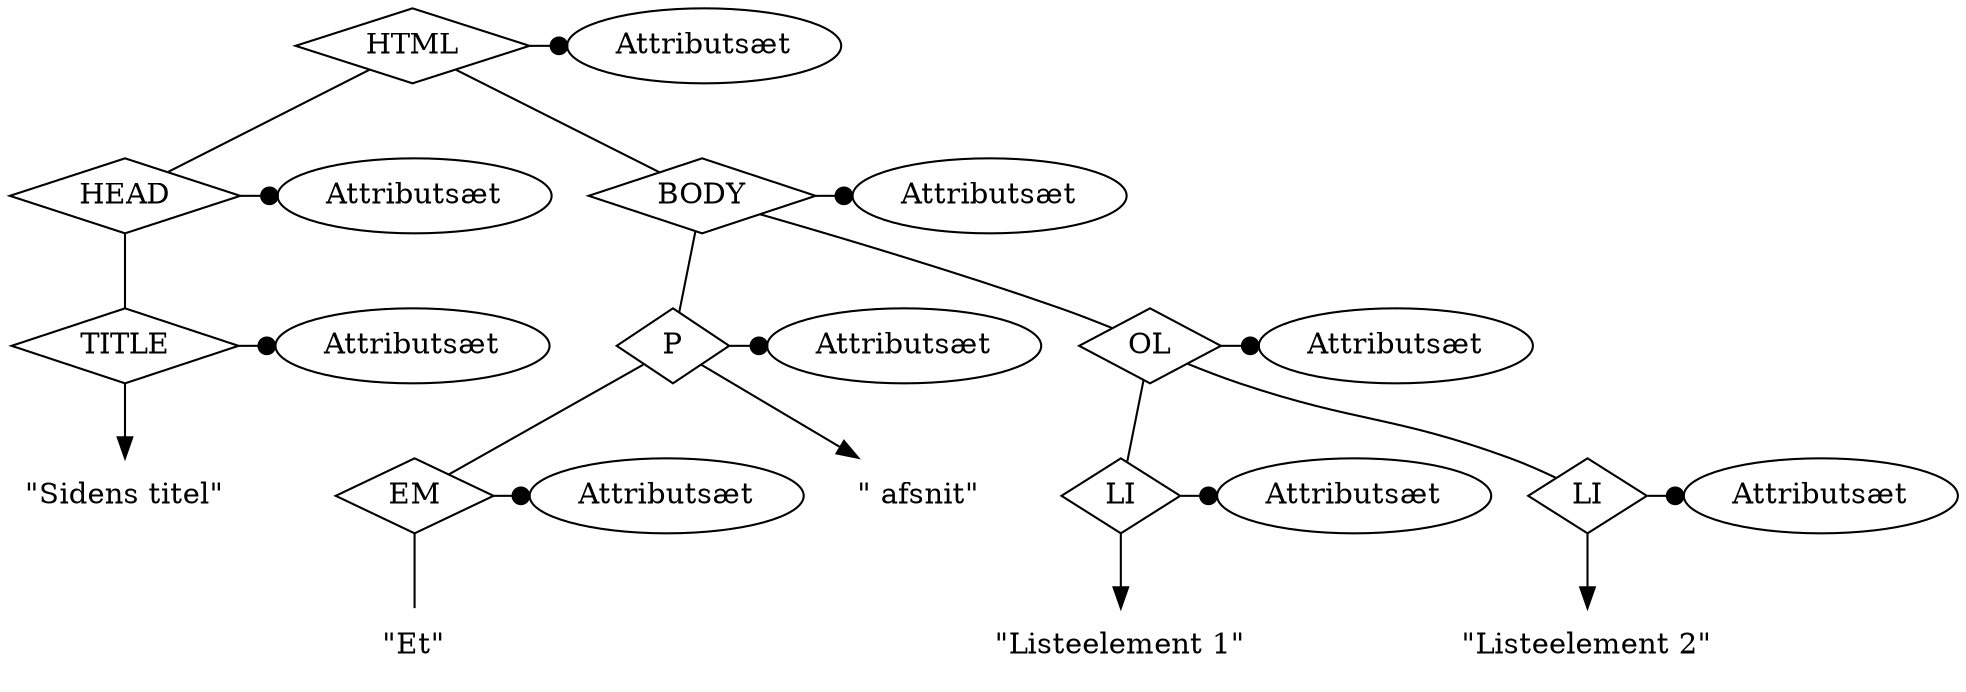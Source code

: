digraph g
{
//size="8,11"
//margin=5
//rankdir="LR";
edge[arrowhead="none"];
node[shape=diamond];
//edge[arrowsize=0.7, len=0.7]

HTML[label="HTML"];
HEAD[label="HEAD"];
TITLE[label="TITLE"];
titel[label="\"Sidens titel\"", shape="none"];
BODY[label="BODY"];
P[label="P"];
EM[label="EM"];
OL[label="OL"];
LI1[label="LI"];
LI2[label="LI"];

HTMLattrs[label="Attributsæt", shape="ellipse"];
HEADattrs[label="Attributsæt", shape="ellipse"];
TITLEattrs[label="Attributsæt", shape="ellipse"];
BODYattrs[label="Attributsæt", shape="ellipse"];
Pattrs[label="Attributsæt", shape="ellipse"];
Ptekst[label="\" afsnit\"", shape="none"];
EMattrs[label="Attributsæt", shape="ellipse"];
EMtekst[label="\"Et\"", shape="none"];
OLattrs[label="Attributsæt", shape="ellipse"];
LI1attrs[label="Attributsæt", shape="ellipse"];
LI1tekst[label="\"Listeelement 1\"", shape="none"];
LI2attrs[label="Attributsæt", shape="ellipse"];
LI2tekst[label="\"Listeelement 2\"", shape="none"];

{rank=same; HTML; HTMLattrs;}
{rank=same; HEAD; HEADattrs;}
{rank=same; TITLE; TITLEattrs;}
{rank=same; BODY; BODYattrs;}
{rank=same; P; Pattrs;}
{rank=same; EM; EMattrs;}
{rank=same; OL; OLattrs;}
{rank=same; LI1; LI1attrs;}
{rank=same; LI2; LI2attrs;}

HTML-> HTMLattrs [arrowhead="dot"];
HTML -> HEAD;
HTML -> BODY;
HEAD -> HEADattrs [arrowhead="dot"];
HEAD -> TITLE;
TITLE -> titel [arrowhead="normal"];
TITLE -> TITLEattrs [arrowhead="dot"];
BODY -> BODYattrs [arrowhead="dot"];
BODY -> P;
BODY -> OL;
P -> Pattrs [arrowhead="dot"];
P -> EM;
P -> Ptekst [arrowhead="normal"];
EM -> EMattrs [arrowhead="dot"];
EM -> EMtekst;
OL -> OLattrs [arrowhead="dot"];
OL -> LI1;
OL -> LI2;
LI1 -> LI1attrs [arrowhead="dot"];
LI1 -> LI1tekst [arrowhead="normal"];
LI2 -> LI2attrs [arrowhead="dot"];
LI2 -> LI2tekst [arrowhead="normal"];


}